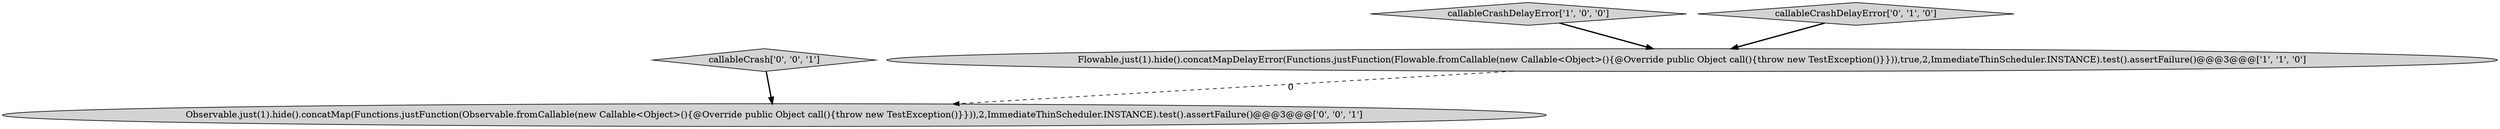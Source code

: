digraph {
0 [style = filled, label = "Flowable.just(1).hide().concatMapDelayError(Functions.justFunction(Flowable.fromCallable(new Callable<Object>(){@Override public Object call(){throw new TestException()}})),true,2,ImmediateThinScheduler.INSTANCE).test().assertFailure()@@@3@@@['1', '1', '0']", fillcolor = lightgray, shape = ellipse image = "AAA0AAABBB1BBB"];
4 [style = filled, label = "Observable.just(1).hide().concatMap(Functions.justFunction(Observable.fromCallable(new Callable<Object>(){@Override public Object call(){throw new TestException()}})),2,ImmediateThinScheduler.INSTANCE).test().assertFailure()@@@3@@@['0', '0', '1']", fillcolor = lightgray, shape = ellipse image = "AAA0AAABBB3BBB"];
3 [style = filled, label = "callableCrash['0', '0', '1']", fillcolor = lightgray, shape = diamond image = "AAA0AAABBB3BBB"];
1 [style = filled, label = "callableCrashDelayError['1', '0', '0']", fillcolor = lightgray, shape = diamond image = "AAA0AAABBB1BBB"];
2 [style = filled, label = "callableCrashDelayError['0', '1', '0']", fillcolor = lightgray, shape = diamond image = "AAA0AAABBB2BBB"];
2->0 [style = bold, label=""];
0->4 [style = dashed, label="0"];
1->0 [style = bold, label=""];
3->4 [style = bold, label=""];
}
